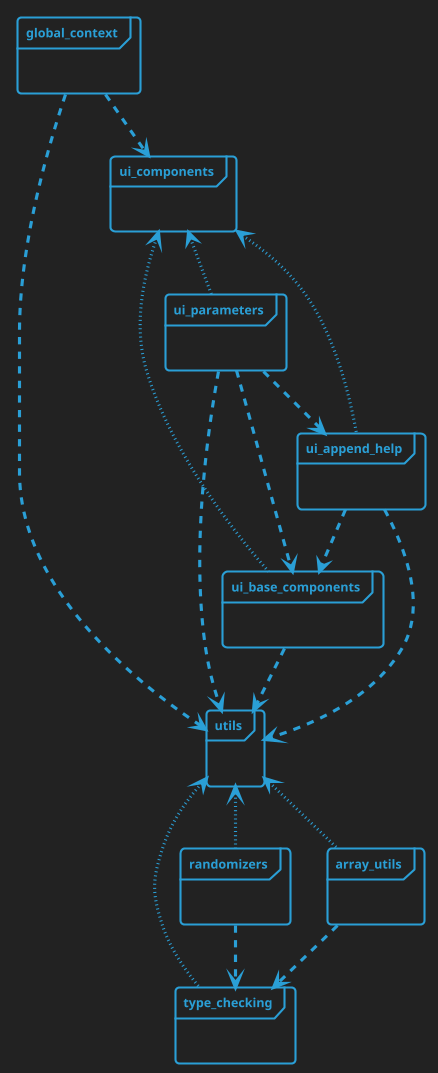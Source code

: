 'MIT License - Copyright (c) 2020-2021 Picorims

@startuml "modules
!theme cyborg-outline
skinparam BackgroundColor #222222
skinparam PackageStyle frame

'package: dotted = export, otherwise = import

package "global_context" {}
global_context ..> utils
global_context ..> ui_components

package "ui_components" {}
ui_components <.[dotted]. ui_base_components
ui_components <.[dotted]. ui_parameters
ui_components <.[dotted]. ui_append_help

package "ui_base_components" {}
ui_base_components ..> utils

package "ui_parameters" {}
ui_parameters ..> utils
ui_parameters ..> ui_base_components
ui_parameters ..> ui_append_help

package "ui_append_help" {}
ui_append_help ..> utils
ui_append_help ..> ui_base_components

package "utils" {}
utils <.[dotted]. type_checking
utils <.[dotted]. randomizers
utils <.[dotted]. array_utils

package "array_utils" {}
array_utils ..> type_checking

package "randomizers" {}
randomizers ..> type_checking

package "type_checking" {}

@enduml